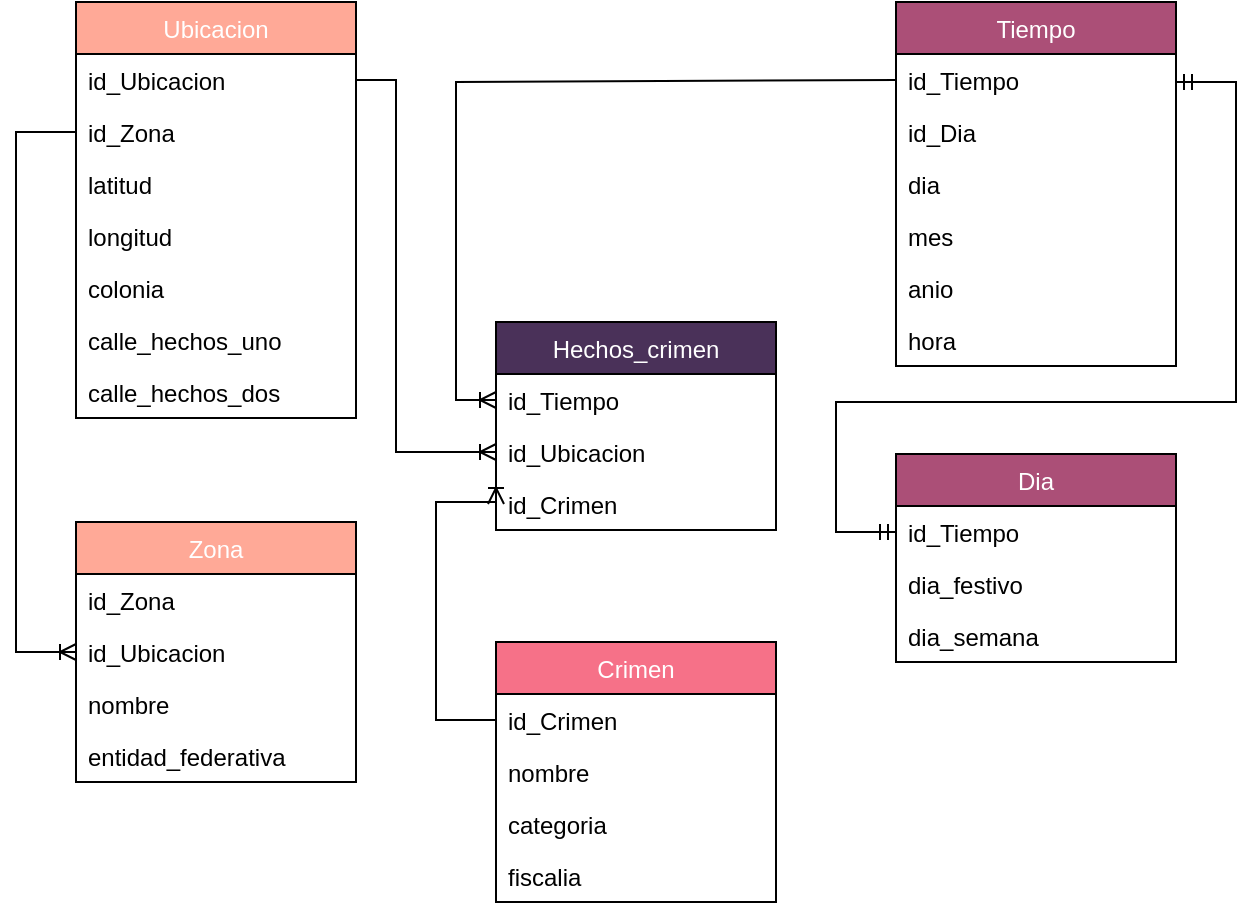 <mxfile version="15.5.9" type="device"><diagram id="ZqBQSgD3nlVx93JEnh4u" name="Página-1"><mxGraphModel dx="1208" dy="514" grid="1" gridSize="10" guides="1" tooltips="1" connect="1" arrows="1" fold="1" page="1" pageScale="1" pageWidth="827" pageHeight="1169" math="0" shadow="0"><root><mxCell id="0"/><mxCell id="1" parent="0"/><mxCell id="8gFZPbJ5C2p0qGqG9k3A-1" value="Crimen" style="swimlane;fontStyle=0;childLayout=stackLayout;horizontal=1;startSize=26;fillColor=#F67188;horizontalStack=0;resizeParent=1;resizeParentMax=0;resizeLast=0;collapsible=1;marginBottom=0;fontColor=#FFFFFF;" parent="1" vertex="1"><mxGeometry x="330" y="440" width="140" height="130" as="geometry"/></mxCell><mxCell id="8gFZPbJ5C2p0qGqG9k3A-11" value="id_Crimen" style="text;strokeColor=none;fillColor=none;align=left;verticalAlign=top;spacingLeft=4;spacingRight=4;overflow=hidden;rotatable=0;points=[[0,0.5],[1,0.5]];portConstraint=eastwest;" parent="8gFZPbJ5C2p0qGqG9k3A-1" vertex="1"><mxGeometry y="26" width="140" height="26" as="geometry"/></mxCell><mxCell id="8gFZPbJ5C2p0qGqG9k3A-2" value="nombre" style="text;strokeColor=none;fillColor=none;align=left;verticalAlign=top;spacingLeft=4;spacingRight=4;overflow=hidden;rotatable=0;points=[[0,0.5],[1,0.5]];portConstraint=eastwest;" parent="8gFZPbJ5C2p0qGqG9k3A-1" vertex="1"><mxGeometry y="52" width="140" height="26" as="geometry"/></mxCell><mxCell id="8gFZPbJ5C2p0qGqG9k3A-3" value="categoria" style="text;strokeColor=none;fillColor=none;align=left;verticalAlign=top;spacingLeft=4;spacingRight=4;overflow=hidden;rotatable=0;points=[[0,0.5],[1,0.5]];portConstraint=eastwest;" parent="8gFZPbJ5C2p0qGqG9k3A-1" vertex="1"><mxGeometry y="78" width="140" height="26" as="geometry"/></mxCell><mxCell id="8gFZPbJ5C2p0qGqG9k3A-123" value="fiscalia" style="text;strokeColor=none;fillColor=none;align=left;verticalAlign=top;spacingLeft=4;spacingRight=4;overflow=hidden;rotatable=0;points=[[0,0.5],[1,0.5]];portConstraint=eastwest;fontColor=#000000;" parent="8gFZPbJ5C2p0qGqG9k3A-1" vertex="1"><mxGeometry y="104" width="140" height="26" as="geometry"/></mxCell><mxCell id="8gFZPbJ5C2p0qGqG9k3A-6" value="Tiempo" style="swimlane;fontStyle=0;childLayout=stackLayout;horizontal=1;startSize=26;fillColor=#AB4F77;horizontalStack=0;resizeParent=1;resizeParentMax=0;resizeLast=0;collapsible=1;marginBottom=0;fontColor=#FFFFFF;" parent="1" vertex="1"><mxGeometry x="530" y="120" width="140" height="182" as="geometry"/></mxCell><mxCell id="8gFZPbJ5C2p0qGqG9k3A-7" value="id_Tiempo" style="text;strokeColor=none;fillColor=none;align=left;verticalAlign=top;spacingLeft=4;spacingRight=4;overflow=hidden;rotatable=0;points=[[0,0.5],[1,0.5]];portConstraint=eastwest;" parent="8gFZPbJ5C2p0qGqG9k3A-6" vertex="1"><mxGeometry y="26" width="140" height="26" as="geometry"/></mxCell><mxCell id="8gFZPbJ5C2p0qGqG9k3A-8" value="id_Dia" style="text;strokeColor=none;fillColor=none;align=left;verticalAlign=top;spacingLeft=4;spacingRight=4;overflow=hidden;rotatable=0;points=[[0,0.5],[1,0.5]];portConstraint=eastwest;" parent="8gFZPbJ5C2p0qGqG9k3A-6" vertex="1"><mxGeometry y="52" width="140" height="26" as="geometry"/></mxCell><mxCell id="FsH6dY1R_43z2NsBdych-2" value="dia" style="text;strokeColor=none;fillColor=none;align=left;verticalAlign=top;spacingLeft=4;spacingRight=4;overflow=hidden;rotatable=0;points=[[0,0.5],[1,0.5]];portConstraint=eastwest;" parent="8gFZPbJ5C2p0qGqG9k3A-6" vertex="1"><mxGeometry y="78" width="140" height="26" as="geometry"/></mxCell><mxCell id="8gFZPbJ5C2p0qGqG9k3A-9" value="mes" style="text;strokeColor=none;fillColor=none;align=left;verticalAlign=top;spacingLeft=4;spacingRight=4;overflow=hidden;rotatable=0;points=[[0,0.5],[1,0.5]];portConstraint=eastwest;" parent="8gFZPbJ5C2p0qGqG9k3A-6" vertex="1"><mxGeometry y="104" width="140" height="26" as="geometry"/></mxCell><mxCell id="8gFZPbJ5C2p0qGqG9k3A-12" value="anio" style="text;strokeColor=none;fillColor=none;align=left;verticalAlign=top;spacingLeft=4;spacingRight=4;overflow=hidden;rotatable=0;points=[[0,0.5],[1,0.5]];portConstraint=eastwest;" parent="8gFZPbJ5C2p0qGqG9k3A-6" vertex="1"><mxGeometry y="130" width="140" height="26" as="geometry"/></mxCell><mxCell id="FsH6dY1R_43z2NsBdych-3" value="hora" style="text;strokeColor=none;fillColor=none;align=left;verticalAlign=top;spacingLeft=4;spacingRight=4;overflow=hidden;rotatable=0;points=[[0,0.5],[1,0.5]];portConstraint=eastwest;" parent="8gFZPbJ5C2p0qGqG9k3A-6" vertex="1"><mxGeometry y="156" width="140" height="26" as="geometry"/></mxCell><mxCell id="8gFZPbJ5C2p0qGqG9k3A-13" value="Hechos_crimen" style="swimlane;fontStyle=0;childLayout=stackLayout;horizontal=1;startSize=26;fillColor=#4A3159;horizontalStack=0;resizeParent=1;resizeParentMax=0;resizeLast=0;collapsible=1;marginBottom=0;fontColor=#FFFFFF;" parent="1" vertex="1"><mxGeometry x="330" y="280" width="140" height="104" as="geometry"/></mxCell><mxCell id="8gFZPbJ5C2p0qGqG9k3A-14" value="id_Tiempo  " style="text;strokeColor=none;fillColor=none;align=left;verticalAlign=top;spacingLeft=4;spacingRight=4;overflow=hidden;rotatable=0;points=[[0,0.5],[1,0.5]];portConstraint=eastwest;" parent="8gFZPbJ5C2p0qGqG9k3A-13" vertex="1"><mxGeometry y="26" width="140" height="26" as="geometry"/></mxCell><mxCell id="8gFZPbJ5C2p0qGqG9k3A-16" value="id_Ubicacion" style="text;strokeColor=none;fillColor=none;align=left;verticalAlign=top;spacingLeft=4;spacingRight=4;overflow=hidden;rotatable=0;points=[[0,0.5],[1,0.5]];portConstraint=eastwest;" parent="8gFZPbJ5C2p0qGqG9k3A-13" vertex="1"><mxGeometry y="52" width="140" height="26" as="geometry"/></mxCell><mxCell id="8gFZPbJ5C2p0qGqG9k3A-15" value="id_Crimen" style="text;strokeColor=none;fillColor=none;align=left;verticalAlign=top;spacingLeft=4;spacingRight=4;overflow=hidden;rotatable=0;points=[[0,0.5],[1,0.5]];portConstraint=eastwest;" parent="8gFZPbJ5C2p0qGqG9k3A-13" vertex="1"><mxGeometry y="78" width="140" height="26" as="geometry"/></mxCell><mxCell id="8gFZPbJ5C2p0qGqG9k3A-17" value="Zona" style="swimlane;fontStyle=0;childLayout=stackLayout;horizontal=1;startSize=26;fillColor=#FFA997;horizontalStack=0;resizeParent=1;resizeParentMax=0;resizeLast=0;collapsible=1;marginBottom=0;fontColor=#FFFFFF;" parent="1" vertex="1"><mxGeometry x="120" y="380" width="140" height="130" as="geometry"/></mxCell><mxCell id="8gFZPbJ5C2p0qGqG9k3A-18" value="id_Zona" style="text;strokeColor=none;fillColor=none;align=left;verticalAlign=top;spacingLeft=4;spacingRight=4;overflow=hidden;rotatable=0;points=[[0,0.5],[1,0.5]];portConstraint=eastwest;" parent="8gFZPbJ5C2p0qGqG9k3A-17" vertex="1"><mxGeometry y="26" width="140" height="26" as="geometry"/></mxCell><mxCell id="8gFZPbJ5C2p0qGqG9k3A-122" value="id_Ubicacion" style="text;strokeColor=none;fillColor=none;align=left;verticalAlign=top;spacingLeft=4;spacingRight=4;overflow=hidden;rotatable=0;points=[[0,0.5],[1,0.5]];portConstraint=eastwest;fontColor=#000000;" parent="8gFZPbJ5C2p0qGqG9k3A-17" vertex="1"><mxGeometry y="52" width="140" height="26" as="geometry"/></mxCell><mxCell id="8gFZPbJ5C2p0qGqG9k3A-19" value="nombre" style="text;strokeColor=none;fillColor=none;align=left;verticalAlign=top;spacingLeft=4;spacingRight=4;overflow=hidden;rotatable=0;points=[[0,0.5],[1,0.5]];portConstraint=eastwest;" parent="8gFZPbJ5C2p0qGqG9k3A-17" vertex="1"><mxGeometry y="78" width="140" height="26" as="geometry"/></mxCell><mxCell id="8gFZPbJ5C2p0qGqG9k3A-20" value="entidad_federativa" style="text;strokeColor=none;fillColor=none;align=left;verticalAlign=top;spacingLeft=4;spacingRight=4;overflow=hidden;rotatable=0;points=[[0,0.5],[1,0.5]];portConstraint=eastwest;" parent="8gFZPbJ5C2p0qGqG9k3A-17" vertex="1"><mxGeometry y="104" width="140" height="26" as="geometry"/></mxCell><mxCell id="8gFZPbJ5C2p0qGqG9k3A-21" value="Ubicacion" style="swimlane;fontStyle=0;childLayout=stackLayout;horizontal=1;startSize=26;fillColor=#FFA997;horizontalStack=0;resizeParent=1;resizeParentMax=0;resizeLast=0;collapsible=1;marginBottom=0;fontColor=#FFFFFF;" parent="1" vertex="1"><mxGeometry x="120" y="120" width="140" height="208" as="geometry"/></mxCell><mxCell id="8gFZPbJ5C2p0qGqG9k3A-22" value="id_Ubicacion" style="text;strokeColor=none;fillColor=none;align=left;verticalAlign=top;spacingLeft=4;spacingRight=4;overflow=hidden;rotatable=0;points=[[0,0.5],[1,0.5]];portConstraint=eastwest;" parent="8gFZPbJ5C2p0qGqG9k3A-21" vertex="1"><mxGeometry y="26" width="140" height="26" as="geometry"/></mxCell><mxCell id="FsH6dY1R_43z2NsBdych-4" value="id_Zona" style="text;strokeColor=none;fillColor=none;align=left;verticalAlign=top;spacingLeft=4;spacingRight=4;overflow=hidden;rotatable=0;points=[[0,0.5],[1,0.5]];portConstraint=eastwest;" parent="8gFZPbJ5C2p0qGqG9k3A-21" vertex="1"><mxGeometry y="52" width="140" height="26" as="geometry"/></mxCell><mxCell id="8gFZPbJ5C2p0qGqG9k3A-124" value="latitud" style="text;strokeColor=none;fillColor=none;align=left;verticalAlign=top;spacingLeft=4;spacingRight=4;overflow=hidden;rotatable=0;points=[[0,0.5],[1,0.5]];portConstraint=eastwest;fontColor=#000000;" parent="8gFZPbJ5C2p0qGqG9k3A-21" vertex="1"><mxGeometry y="78" width="140" height="26" as="geometry"/></mxCell><mxCell id="8gFZPbJ5C2p0qGqG9k3A-23" value="longitud" style="text;strokeColor=none;fillColor=none;align=left;verticalAlign=top;spacingLeft=4;spacingRight=4;overflow=hidden;rotatable=0;points=[[0,0.5],[1,0.5]];portConstraint=eastwest;" parent="8gFZPbJ5C2p0qGqG9k3A-21" vertex="1"><mxGeometry y="104" width="140" height="26" as="geometry"/></mxCell><mxCell id="8gFZPbJ5C2p0qGqG9k3A-24" value="colonia" style="text;strokeColor=none;fillColor=none;align=left;verticalAlign=top;spacingLeft=4;spacingRight=4;overflow=hidden;rotatable=0;points=[[0,0.5],[1,0.5]];portConstraint=eastwest;" parent="8gFZPbJ5C2p0qGqG9k3A-21" vertex="1"><mxGeometry y="130" width="140" height="26" as="geometry"/></mxCell><mxCell id="mS34widfKZaeFZZ9Q6b5-1" value="calle_hechos_uno" style="text;strokeColor=none;fillColor=none;align=left;verticalAlign=top;spacingLeft=4;spacingRight=4;overflow=hidden;rotatable=0;points=[[0,0.5],[1,0.5]];portConstraint=eastwest;" vertex="1" parent="8gFZPbJ5C2p0qGqG9k3A-21"><mxGeometry y="156" width="140" height="26" as="geometry"/></mxCell><mxCell id="mS34widfKZaeFZZ9Q6b5-2" value="calle_hechos_dos" style="text;strokeColor=none;fillColor=none;align=left;verticalAlign=top;spacingLeft=4;spacingRight=4;overflow=hidden;rotatable=0;points=[[0,0.5],[1,0.5]];portConstraint=eastwest;" vertex="1" parent="8gFZPbJ5C2p0qGqG9k3A-21"><mxGeometry y="182" width="140" height="26" as="geometry"/></mxCell><mxCell id="8gFZPbJ5C2p0qGqG9k3A-108" value="Dia" style="swimlane;fontStyle=0;childLayout=stackLayout;horizontal=1;startSize=26;fillColor=#AB4F77;horizontalStack=0;resizeParent=1;resizeParentMax=0;resizeLast=0;collapsible=1;marginBottom=0;fontColor=#FFFFFF;" parent="1" vertex="1"><mxGeometry x="530" y="346" width="140" height="104" as="geometry"/></mxCell><mxCell id="8gFZPbJ5C2p0qGqG9k3A-109" value="id_Tiempo" style="text;strokeColor=none;fillColor=none;align=left;verticalAlign=top;spacingLeft=4;spacingRight=4;overflow=hidden;rotatable=0;points=[[0,0.5],[1,0.5]];portConstraint=eastwest;" parent="8gFZPbJ5C2p0qGqG9k3A-108" vertex="1"><mxGeometry y="26" width="140" height="26" as="geometry"/></mxCell><mxCell id="8gFZPbJ5C2p0qGqG9k3A-110" value="dia_festivo" style="text;strokeColor=none;fillColor=none;align=left;verticalAlign=top;spacingLeft=4;spacingRight=4;overflow=hidden;rotatable=0;points=[[0,0.5],[1,0.5]];portConstraint=eastwest;" parent="8gFZPbJ5C2p0qGqG9k3A-108" vertex="1"><mxGeometry y="52" width="140" height="26" as="geometry"/></mxCell><mxCell id="8gFZPbJ5C2p0qGqG9k3A-111" value="dia_semana" style="text;strokeColor=none;fillColor=none;align=left;verticalAlign=top;spacingLeft=4;spacingRight=4;overflow=hidden;rotatable=0;points=[[0,0.5],[1,0.5]];portConstraint=eastwest;" parent="8gFZPbJ5C2p0qGqG9k3A-108" vertex="1"><mxGeometry y="78" width="140" height="26" as="geometry"/></mxCell><mxCell id="8gFZPbJ5C2p0qGqG9k3A-114" value="" style="edgeStyle=orthogonalEdgeStyle;fontSize=12;html=1;endArrow=ERoneToMany;rounded=0;labelBackgroundColor=none;fontColor=#000000;exitX=0;exitY=0.5;exitDx=0;exitDy=0;entryX=0;entryY=0.5;entryDx=0;entryDy=0;" parent="1" source="FsH6dY1R_43z2NsBdych-4" target="8gFZPbJ5C2p0qGqG9k3A-122" edge="1"><mxGeometry width="100" height="100" relative="1" as="geometry"><mxPoint x="10" y="320" as="sourcePoint"/><mxPoint x="120" y="159" as="targetPoint"/><Array as="points"><mxPoint x="90" y="185"/><mxPoint x="90" y="445"/></Array></mxGeometry></mxCell><mxCell id="8gFZPbJ5C2p0qGqG9k3A-116" value="" style="edgeStyle=orthogonalEdgeStyle;fontSize=12;html=1;endArrow=ERmandOne;startArrow=ERmandOne;rounded=0;labelBackgroundColor=none;fontColor=#000000;exitX=0;exitY=0.5;exitDx=0;exitDy=0;" parent="1" source="8gFZPbJ5C2p0qGqG9k3A-109" edge="1"><mxGeometry width="100" height="100" relative="1" as="geometry"><mxPoint x="720" y="380" as="sourcePoint"/><mxPoint x="670" y="160" as="targetPoint"/><Array as="points"><mxPoint x="500" y="385"/><mxPoint x="500" y="320"/><mxPoint x="700" y="320"/><mxPoint x="700" y="160"/><mxPoint x="670" y="160"/></Array></mxGeometry></mxCell><mxCell id="8gFZPbJ5C2p0qGqG9k3A-119" value="" style="edgeStyle=orthogonalEdgeStyle;fontSize=12;html=1;endArrow=ERoneToMany;rounded=0;labelBackgroundColor=none;fontColor=#000000;exitX=1;exitY=0.5;exitDx=0;exitDy=0;entryX=0;entryY=0.5;entryDx=0;entryDy=0;" parent="1" source="8gFZPbJ5C2p0qGqG9k3A-22" target="8gFZPbJ5C2p0qGqG9k3A-16" edge="1"><mxGeometry width="100" height="100" relative="1" as="geometry"><mxPoint x="350" y="250" as="sourcePoint"/><mxPoint x="450" y="150" as="targetPoint"/><Array as="points"><mxPoint x="280" y="159"/><mxPoint x="280" y="345"/></Array></mxGeometry></mxCell><mxCell id="8gFZPbJ5C2p0qGqG9k3A-120" value="" style="edgeStyle=orthogonalEdgeStyle;fontSize=12;html=1;endArrow=ERoneToMany;rounded=0;labelBackgroundColor=none;fontColor=#000000;entryX=0;entryY=0.5;entryDx=0;entryDy=0;exitX=0;exitY=0.5;exitDx=0;exitDy=0;" parent="1" source="8gFZPbJ5C2p0qGqG9k3A-11" target="8gFZPbJ5C2p0qGqG9k3A-15" edge="1"><mxGeometry width="100" height="100" relative="1" as="geometry"><mxPoint x="290" y="470" as="sourcePoint"/><mxPoint x="340" y="622.0" as="targetPoint"/><Array as="points"><mxPoint x="300" y="479"/><mxPoint x="300" y="370"/></Array></mxGeometry></mxCell><mxCell id="8gFZPbJ5C2p0qGqG9k3A-121" value="" style="edgeStyle=orthogonalEdgeStyle;fontSize=12;html=1;endArrow=ERoneToMany;rounded=0;labelBackgroundColor=none;fontColor=#000000;entryX=0;entryY=0.5;entryDx=0;entryDy=0;exitX=0;exitY=0.5;exitDx=0;exitDy=0;" parent="1" source="8gFZPbJ5C2p0qGqG9k3A-7" target="8gFZPbJ5C2p0qGqG9k3A-14" edge="1"><mxGeometry width="100" height="100" relative="1" as="geometry"><mxPoint x="413.5" y="204" as="sourcePoint"/><mxPoint x="413.5" y="70" as="targetPoint"/><Array as="points"><mxPoint x="530" y="160"/><mxPoint x="310" y="160"/><mxPoint x="310" y="319"/></Array></mxGeometry></mxCell></root></mxGraphModel></diagram></mxfile>
